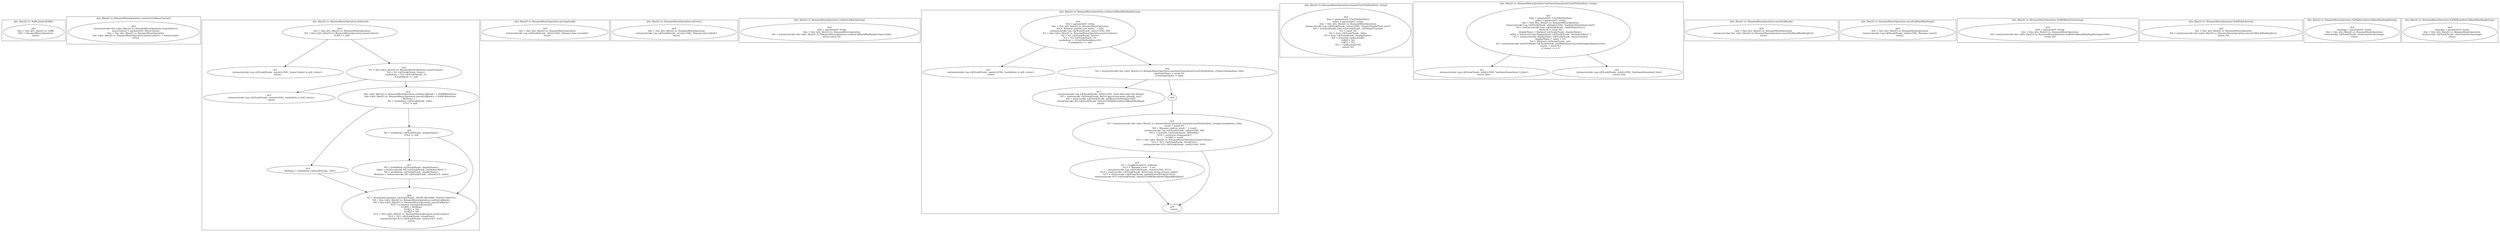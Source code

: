 digraph "21.ts" {
subgraph "cluster_@ts_files/21.ts: %dflt.[static]%dflt()" {
  label="@ts_files/21.ts: %dflt.[static]%dflt()";
  Node33190 [label="id:0
      this = this: @ts_files/21.ts: %dflt
      TAG = 'RenameMenuOperation'
      return"];
}
subgraph "cluster_@ts_files/21.ts: RenameMenuOperation.constructor(MenuContext)" {
  label="@ts_files/21.ts: RenameMenuOperation.constructor(MenuContext)";
  Node58790 [label="id:0
      instanceinvoke this.<@ts_files/21.ts: RenameMenuOperation.%instInit()>()
      menuContext = parameter0: MenuContext
      this = this: @ts_files/21.ts: RenameMenuOperation
      this.<@ts_files/21.ts: RenameMenuOperation.menuContext> = menuContext
      return"];
}
subgraph "cluster_@ts_files/21.ts: RenameMenuOperation.doAction()" {
  label="@ts_files/21.ts: RenameMenuOperation.doAction()";
  Node43280 [label="id:0
      this = this: @ts_files/21.ts: RenameMenuOperation
      %0 = this.<@ts_files/21.ts: RenameMenuOperation.menuContext>
      if %0 == null"];
  Node43281 [label="id:1
      instanceinvoke Log.<@%unk/%unk: .warn()>(TAG, 'menuContext is null, return')
      return"];
  Node43282 [label="id:2
      %1 = this.<@ts_files/21.ts: RenameMenuOperation.menuContext>
      %2 = %1.<@%unk/%unk: .items>
      mediaItem = %2.<@%unk/%unk: .0>
      if mediaItem == null"];
  Node43283 [label="id:3
      instanceinvoke Log.<@%unk/%unk: .warn()>(TAG, 'mediaItem is null, return')
      return"];
  Node43284 [label="id:4
      this.<@ts_files/21.ts: RenameMenuOperation.confirmCallback> = %AM0$doAction
      this.<@ts_files/21.ts: RenameMenuOperation.cancelCallback> = %AM1$doAction
      fileName = ''
      %3 = mediaItem.<@%unk/%unk: .title>
      if %3 != null"];
  Node43285 [label="id:5
      fileName = mediaItem.<@%unk/%unk: .title>"];
  Node43286 [label="id:6
      %4 = mediaItem.<@%unk/%unk: .displayName>
      if %4 != null"];
  Node43287 [label="id:7
      %5 = mediaItem.<@%unk/%unk: .displayName>
      index = instanceinvoke %5.<@%unk/%unk: .lastIndexOf()>('.')
      %6 = mediaItem.<@%unk/%unk: .displayName>
      fileName = instanceinvoke %6.<@%unk/%unk: .substr()>(0, index)"];
  Node43288 [label="id:8
      %7 = BroadcastConstants.<@%unk/%unk: .SHOW_RENAME_PHOTO_DIALOG>
      %8 = this.<@ts_files/21.ts: RenameMenuOperation.confirmCallback>
      %9 = this.<@ts_files/21.ts: RenameMenuOperation.cancelCallback>
      %10 = newarray (string|unknown)[3]
      %10[0] = fileName
      %10[1] = %8
      %10[2] = %9
      %11 = this.<@ts_files/21.ts: RenameMenuOperation.menuContext>
      %12 = %11.<@%unk/%unk: .broadCast>
      instanceinvoke %12.<@%unk/%unk: .emit()>(%7, %10)
      return"];
  Node43280 -> Node43281;
  Node43280 -> Node43282;
  Node43282 -> Node43283;
  Node43282 -> Node43284;
  Node43284 -> Node43285;
  Node43284 -> Node43286;
  Node43285 -> Node43288;
  Node43286 -> Node43287;
  Node43286 -> Node43288;
  Node43287 -> Node43288;
}
subgraph "cluster_@ts_files/21.ts: RenameMenuOperation.onCompleted()" {
  label="@ts_files/21.ts: RenameMenuOperation.onCompleted()";
  Node46570 [label="id:0
      this = this: @ts_files/21.ts: RenameMenuOperation
      instanceinvoke Log.<@%unk/%unk: .info()>(TAG, 'Rename data succeed!')
      return"];
}
subgraph "cluster_@ts_files/21.ts: RenameMenuOperation.onError()" {
  label="@ts_files/21.ts: RenameMenuOperation.onError()";
  Node42540 [label="id:0
      this = this: @ts_files/21.ts: RenameMenuOperation
      instanceinvoke Log.<@%unk/%unk: .error()>(TAG, 'Rename data failed!')
      return"];
}
subgraph "cluster_@ts_files/21.ts: RenameMenuOperation.confirmCallback(string)" {
  label="@ts_files/21.ts: RenameMenuOperation.confirmCallback(string)";
  Node57050 [label="id:0
      title = parameter0: string
      this = this: @ts_files/21.ts: RenameMenuOperation
      %0 = instanceinvoke this.<@ts_files/21.ts: RenameMenuOperation.confirmCallbackBindImpl(string)>(title)
      return await %0"];
}
subgraph "cluster_@ts_files/21.ts: RenameMenuOperation.confirmCallbackBindImpl(string)" {
  label="@ts_files/21.ts: RenameMenuOperation.confirmCallbackBindImpl(string)";
  Node64880 [label="id:0
      title = parameter0: string
      this = this: @ts_files/21.ts: RenameMenuOperation
      %0 = 'Rename confirm new name: ' + title
      instanceinvoke Log.<@%unk/%unk: .info()>(TAG, %0)
      %1 = this.<@ts_files/21.ts: RenameMenuOperation.menuContext>
      %2 = %1.<@%unk/%unk: .items>
      %3 = %2.<@%unk/%unk: .0>
      mediaItem = <UserFileDataItem>%3
      if mediaItem == null"];
  Node64881 [label="id:1
      instanceinvoke Log.<@%unk/%unk: .warn()>(TAG, 'mediaItem is null, return')
      return"];
  Node64882 [label="id:2
      %4 = instanceinvoke this.<@ts_files/21.ts: RenameMenuOperation.hasSameNameAsset(UserFileDataItem, string)>(mediaItem, title)
      hasSameName = await %4
      if hasSameName != false"];
  Node64883 [label="id:3
      instanceinvoke Log.<@%unk/%unk: .info()>(TAG, 'show find same file dialog')
      %5 = staticinvoke <@%unk/%unk: .$r()>('app.string.name_already_use')
      %6 = staticinvoke <@%unk/%unk: .getResourceString()>(%5)
      instanceinvoke %6.<@%unk/%unk: .then()>(%AM2$confirmCallbackBindImpl)
      return"];
  Node64884 [label="id:4"];
  Node64885 [label="id:5
      %7 = instanceinvoke this.<@ts_files/21.ts: RenameMenuOperation.rename(UserFileDataItem, string)>(mediaItem, title)
      result = await %7
      %8 = 'Rename confirm result: ' + result
      instanceinvoke Log.<@%unk/%unk: .info()>(TAG, %8)
      %9 = Constants.<@%unk/%unk: .RENAME>
      %10 = newarray (unknown)[1]
      %10[0] = result
      %11 = this.<@ts_files/21.ts: RenameMenuOperation.menuContext>
      %12 = %11.<@%unk/%unk: .broadCast>
      instanceinvoke %12.<@%unk/%unk: .emit()>(%9, %10)"];
  Node64886 [label="id:6
      err = caughtexception: unknown
      %13 = 'Rename error: ' + err
      instanceinvoke Log.<@%unk/%unk: .error()>(TAG, %13)
      %14 = staticinvoke <@%unk/%unk: .$r()>('app.string.rename_failed')
      %15 = staticinvoke <@%unk/%unk: .getResourceString()>(%14)
      instanceinvoke %15.<@%unk/%unk: .then()>(%AM3$confirmCallbackBindImpl)"];
  Node64887 [label="id:7
      return"];
  Node64880 -> Node64881;
  Node64880 -> Node64882;
  Node64882 -> Node64883;
  Node64882 -> Node64884;
  Node64884 -> Node64885;
  Node64885 -> Node64887;
  Node64885 -> Node64886[style="dotted"];
  Node64886 -> Node64887;
}
subgraph "cluster_@ts_files/21.ts: RenameMenuOperation.rename(UserFileDataItem, string)" {
  label="@ts_files/21.ts: RenameMenuOperation.rename(UserFileDataItem, string)";
  Node64580 [label="id:0
      item = parameter0: UserFileDataItem
      name = parameter1: string
      this = this: @ts_files/21.ts: RenameMenuOperation
      instanceinvoke Log.<@%unk/%unk: .info()>(TAG, 'renameSinglePhoto start')
      %0 = instanceinvoke item.<@%unk/%unk: .setName()>(name)
      %1 = await %0
      %2 = item.<@%unk/%unk: .title>
      %3 = item.<@%unk/%unk: .displayName>
      %4 = newarray (unknown)[2]
      %4[0] = %2
      %4[1] = %3
      %5 = <unknown[]>%4
      return %5"];
}
subgraph "cluster_@ts_files/21.ts: RenameMenuOperation.hasSameNameAsset(UserFileDataItem, string)" {
  label="@ts_files/21.ts: RenameMenuOperation.hasSameNameAsset(UserFileDataItem, string)";
  Node74290 [label="id:0
      item = parameter0: UserFileDataItem
      name = parameter1: string
      this = this: @ts_files/21.ts: RenameMenuOperation
      instanceinvoke Log.<@%unk/%unk: .debug()>(TAG, 'hasSameNameAsset start')
      %0 = instanceinvoke item.<@%unk/%unk: .loadFileAsset()>()
      fileAsset = await %0
      displayName = fileAsset.<@%unk/%unk: .displayName>
      index = instanceinvoke displayName.<@%unk/%unk: .lastIndexOf()>('.')
      %1 = instanceinvoke displayName.<@%unk/%unk: .slice()>(index)
      displayName = name + %1
      %2 = fileAsset.<@%unk/%unk: .uri>
      %3 = instanceinvoke userFileModel.<@%unk/%unk: .getMediaItemCountsByDisplayName()>(%2)
      counts = await %3
      if counts === 0"];
  Node74291 [label="id:1
      instanceinvoke Log.<@%unk/%unk: .info()>(TAG, 'hasSameNameAsset is false')
      return false"];
  Node74292 [label="id:2
      instanceinvoke Log.<@%unk/%unk: .info()>(TAG, 'hasSameNameAsset true')
      return true"];
  Node74290 -> Node74291;
  Node74290 -> Node74292;
}
subgraph "cluster_@ts_files/21.ts: RenameMenuOperation.cancelCallback()" {
  label="@ts_files/21.ts: RenameMenuOperation.cancelCallback()";
  Node49060 [label="id:0
      this = this: @ts_files/21.ts: RenameMenuOperation
      instanceinvoke this.<@ts_files/21.ts: RenameMenuOperation.cancelCallbackBindImpl()>()
      return"];
}
subgraph "cluster_@ts_files/21.ts: RenameMenuOperation.cancelCallbackBindImpl()" {
  label="@ts_files/21.ts: RenameMenuOperation.cancelCallbackBindImpl()";
  Node56890 [label="id:0
      this = this: @ts_files/21.ts: RenameMenuOperation
      instanceinvoke Log.<@%unk/%unk: .info()>(TAG, 'Rename cancel')
      return"];
}
subgraph "cluster_@ts_files/21.ts: RenameMenuOperation.%AM0$doAction(string)" {
  label="@ts_files/21.ts: RenameMenuOperation.%AM0$doAction(string)";
  Node52540 [label="id:0
      title = parameter0: string
      this = this: @ts_files/21.ts: RenameMenuOperation
      %0 = instanceinvoke this.<@ts_files/21.ts: RenameMenuOperation.confirmCallbackBindImpl(string)>(title)
      return %0"];
}
subgraph "cluster_@ts_files/21.ts: RenameMenuOperation.%AM1$doAction()" {
  label="@ts_files/21.ts: RenameMenuOperation.%AM1$doAction()";
  Node45920 [label="id:0
      this = this: @ts_files/21.ts: RenameMenuOperation
      %0 = instanceinvoke this.<@ts_files/21.ts: RenameMenuOperation.cancelCallbackBindImpl()>()
      return %0"];
}
subgraph "cluster_@ts_files/21.ts: RenameMenuOperation.%AM2$confirmCallbackBindImpl(string)" {
  label="@ts_files/21.ts: RenameMenuOperation.%AM2$confirmCallbackBindImpl(string)";
  Node67530 [label="id:0
      message = parameter0: string
      this = this: @ts_files/21.ts: RenameMenuOperation
      staticinvoke <@%unk/%unk: .showToast()>(message)
      return"];
}
subgraph "cluster_@ts_files/21.ts: RenameMenuOperation.%AM3$confirmCallbackBindImpl(string)" {
  label="@ts_files/21.ts: RenameMenuOperation.%AM3$confirmCallbackBindImpl(string)";
  Node67540 [label="id:0
      message = parameter0: string
      this = this: @ts_files/21.ts: RenameMenuOperation
      staticinvoke <@%unk/%unk: .showToast()>(message)
      return"];
}
}
